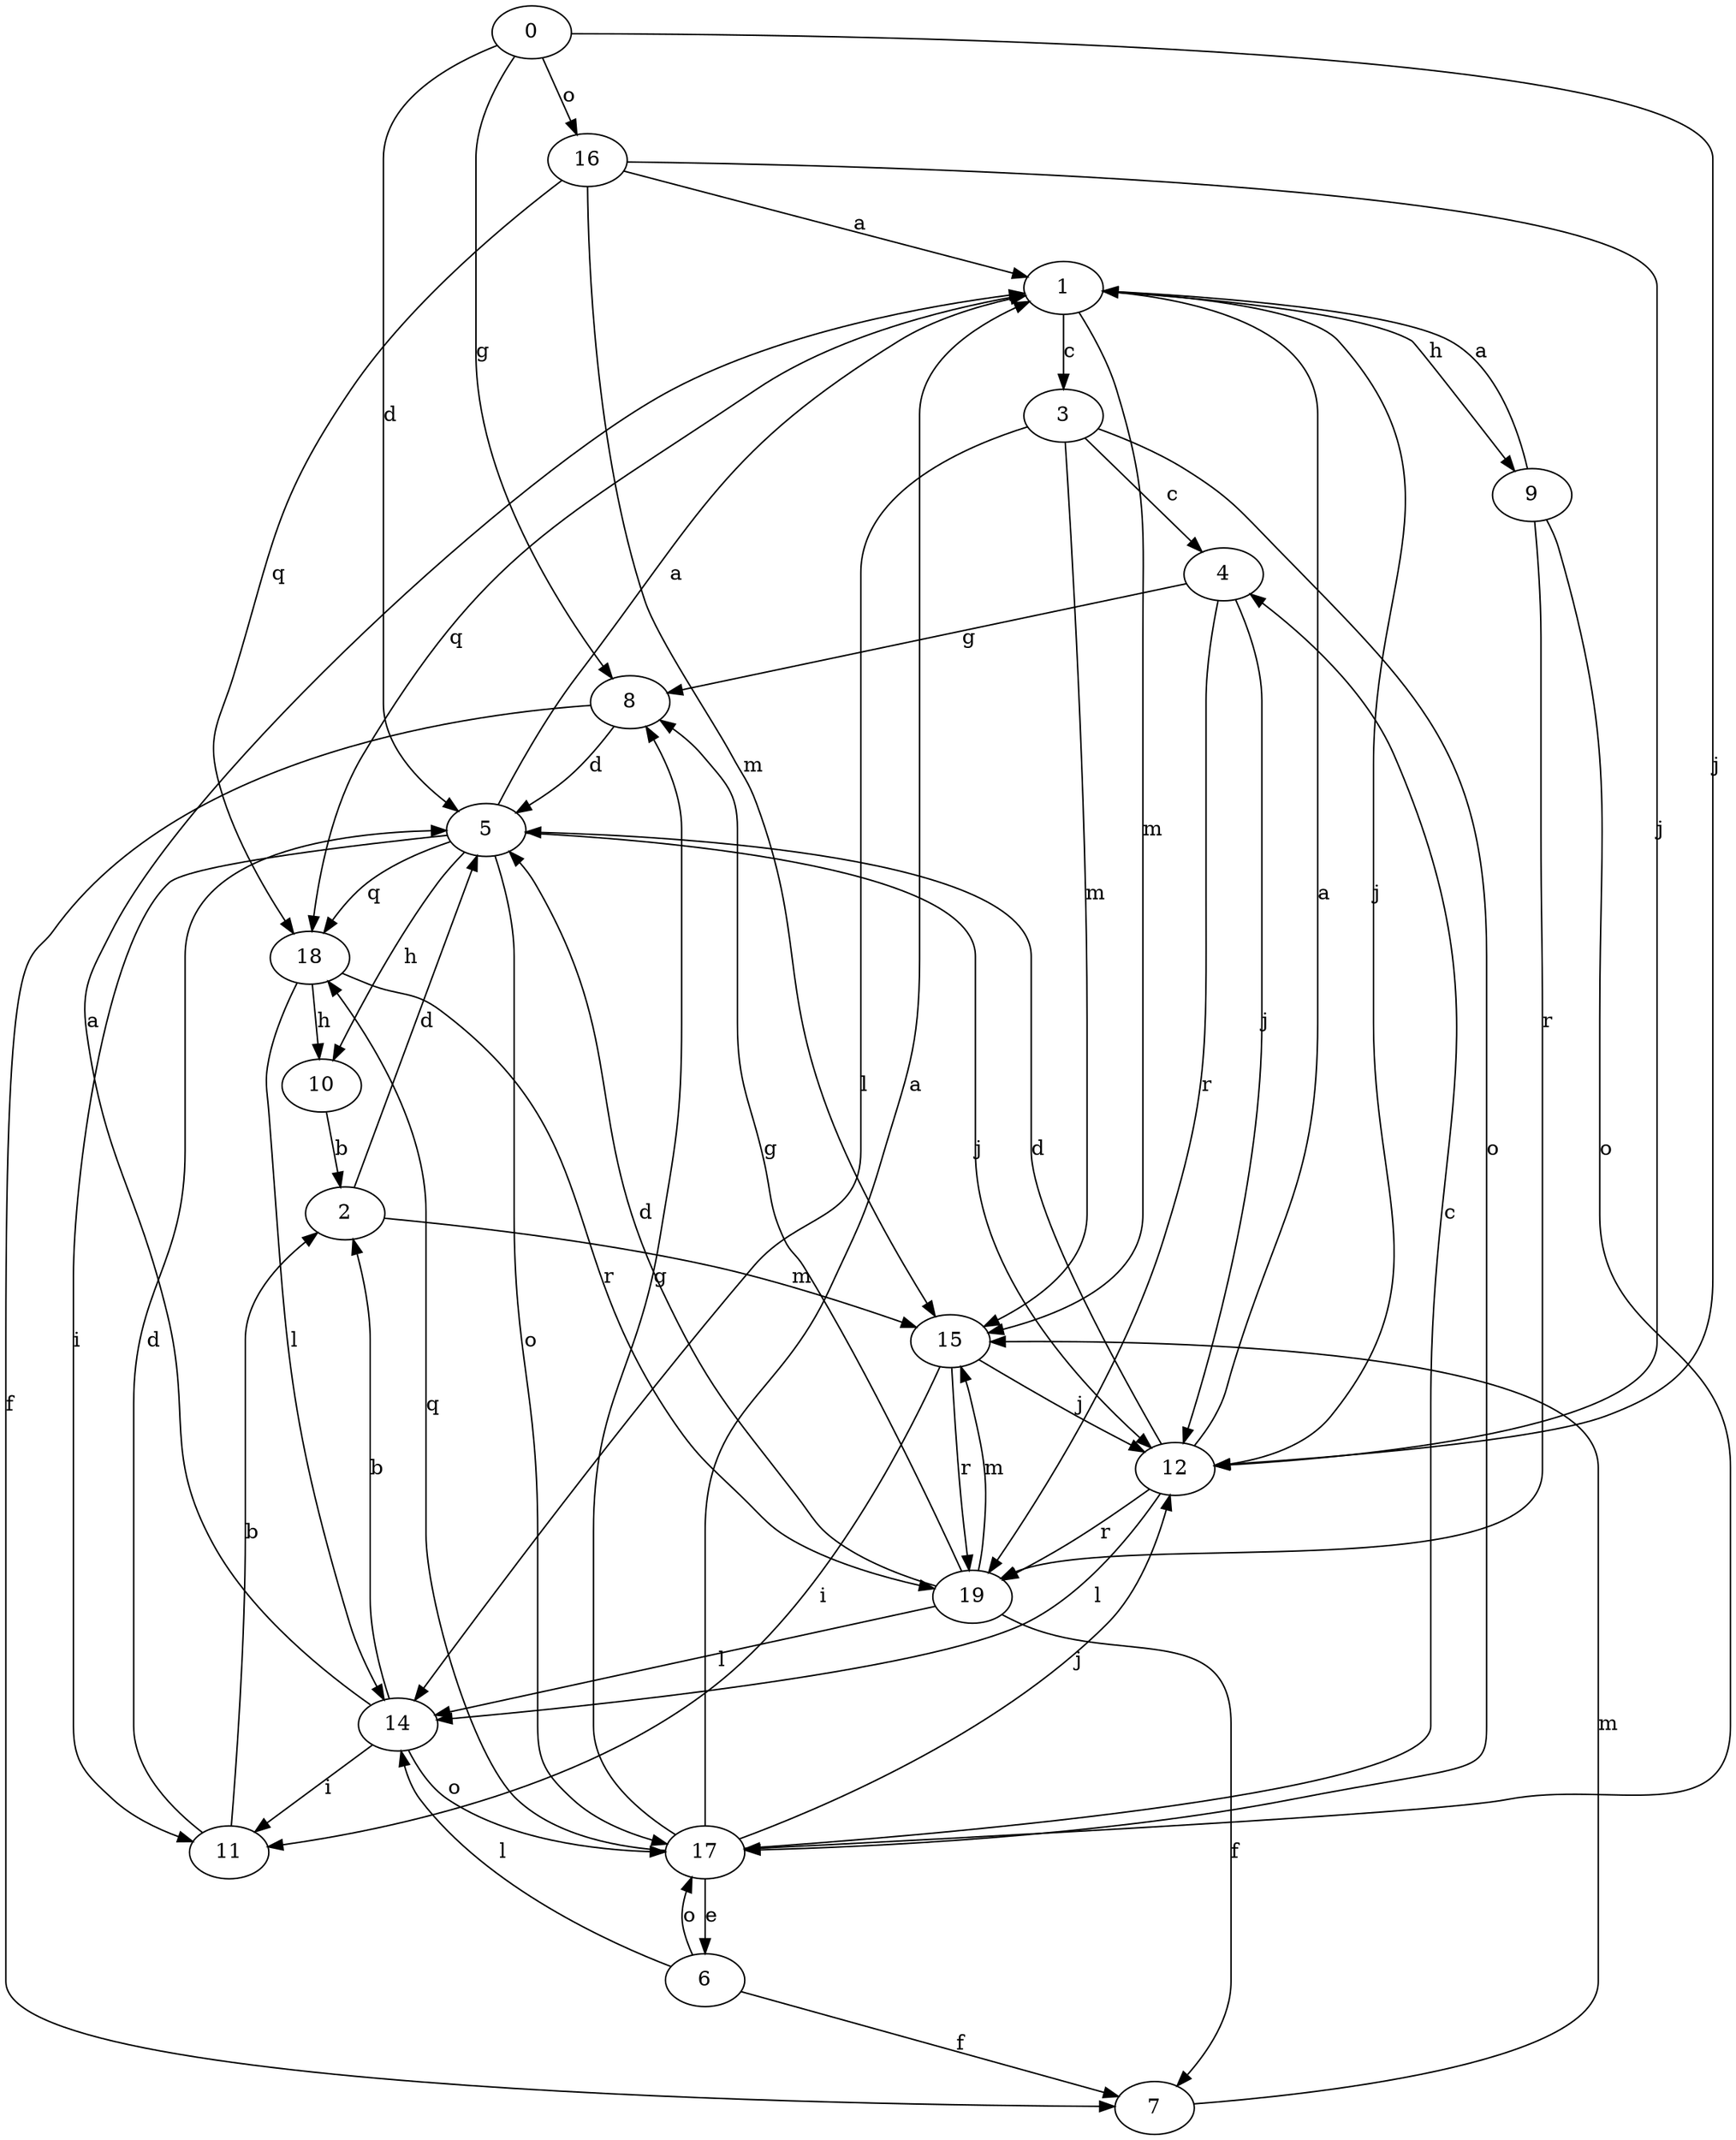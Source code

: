 strict digraph  {
1;
2;
3;
4;
5;
6;
7;
8;
9;
10;
11;
12;
14;
0;
15;
16;
17;
18;
19;
1 -> 3  [label=c];
1 -> 9  [label=h];
1 -> 12  [label=j];
1 -> 15  [label=m];
1 -> 18  [label=q];
2 -> 5  [label=d];
2 -> 15  [label=m];
3 -> 4  [label=c];
3 -> 14  [label=l];
3 -> 15  [label=m];
3 -> 17  [label=o];
4 -> 8  [label=g];
4 -> 12  [label=j];
4 -> 19  [label=r];
5 -> 1  [label=a];
5 -> 10  [label=h];
5 -> 11  [label=i];
5 -> 12  [label=j];
5 -> 17  [label=o];
5 -> 18  [label=q];
6 -> 7  [label=f];
6 -> 14  [label=l];
6 -> 17  [label=o];
7 -> 15  [label=m];
8 -> 5  [label=d];
8 -> 7  [label=f];
9 -> 1  [label=a];
9 -> 17  [label=o];
9 -> 19  [label=r];
10 -> 2  [label=b];
11 -> 2  [label=b];
11 -> 5  [label=d];
12 -> 1  [label=a];
12 -> 5  [label=d];
12 -> 14  [label=l];
12 -> 19  [label=r];
14 -> 1  [label=a];
14 -> 2  [label=b];
14 -> 11  [label=i];
14 -> 17  [label=o];
0 -> 5  [label=d];
0 -> 8  [label=g];
0 -> 12  [label=j];
0 -> 16  [label=o];
15 -> 11  [label=i];
15 -> 12  [label=j];
15 -> 19  [label=r];
16 -> 1  [label=a];
16 -> 12  [label=j];
16 -> 15  [label=m];
16 -> 18  [label=q];
17 -> 1  [label=a];
17 -> 4  [label=c];
17 -> 6  [label=e];
17 -> 8  [label=g];
17 -> 12  [label=j];
17 -> 18  [label=q];
18 -> 10  [label=h];
18 -> 14  [label=l];
18 -> 19  [label=r];
19 -> 5  [label=d];
19 -> 7  [label=f];
19 -> 8  [label=g];
19 -> 14  [label=l];
19 -> 15  [label=m];
}
